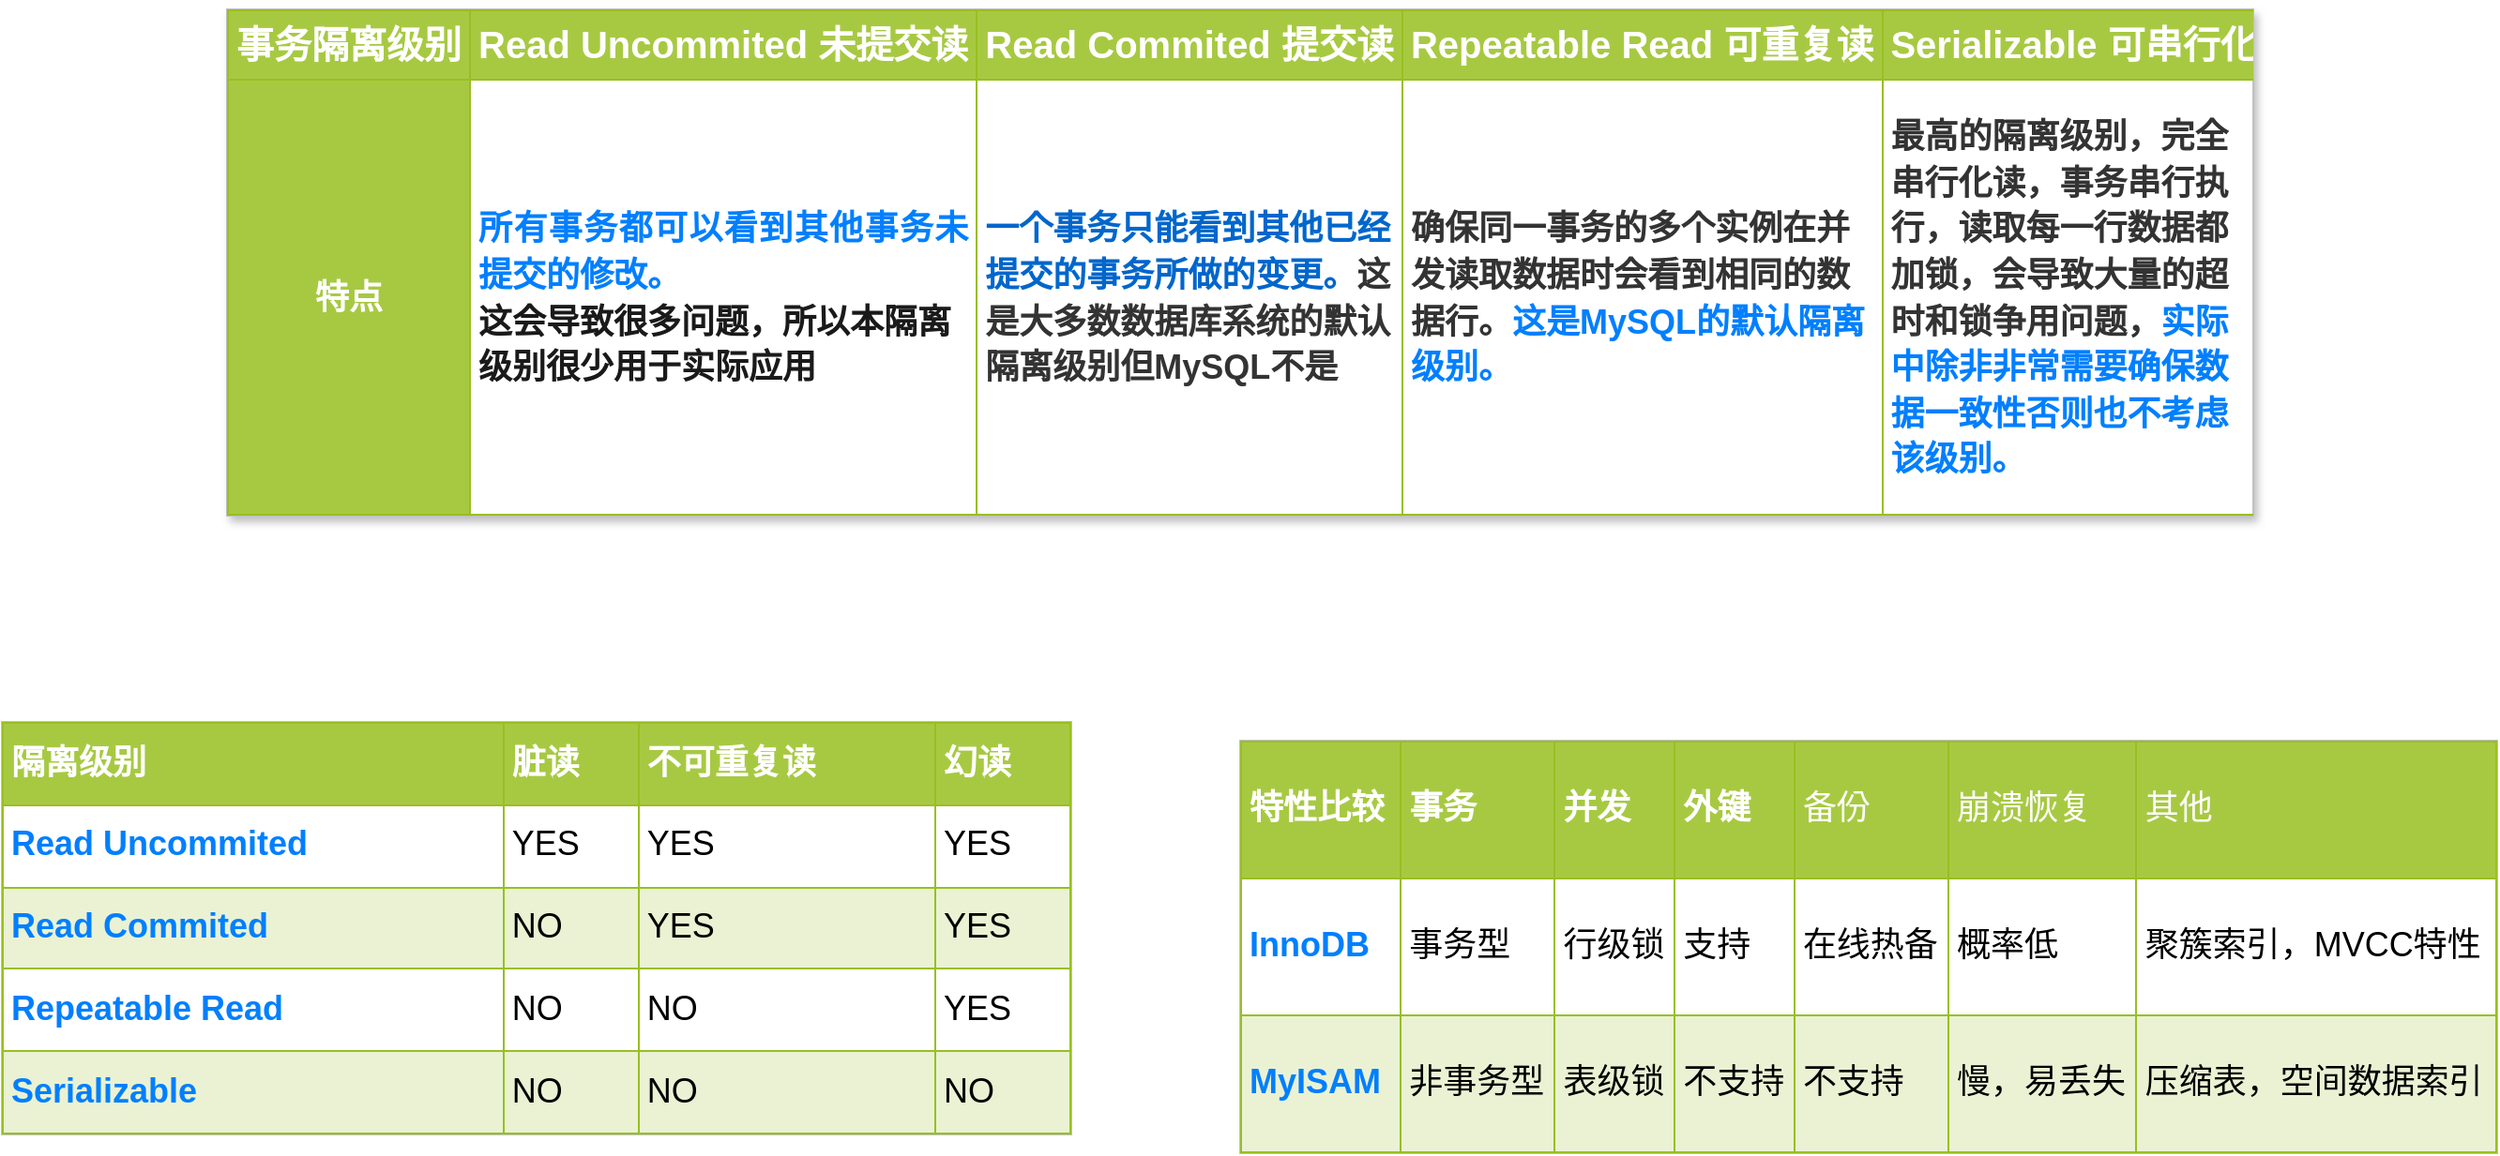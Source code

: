 <mxfile version="12.8.8" type="device" pages="3"><diagram name="Page-1" id="bd83a815-5ea8-2e97-e5ec-87c9f400f2fa"><mxGraphModel dx="1483" dy="713" grid="1" gridSize="10" guides="1" tooltips="1" connect="1" arrows="1" fold="1" page="1" pageScale="1.5" pageWidth="1169" pageHeight="826" background="#ffffff" math="0" shadow="0"><root><mxCell id="0" style=";html=1;"/><mxCell id="1" style=";html=1;" parent="0"/><mxCell id="1516e18e63f93b96-1" value="&lt;table border=&quot;1&quot; width=&quot;100%&quot; cellpadding=&quot;4&quot; style=&quot;width: 100% ; height: 100% ; border-collapse: collapse ; font-size: 18px&quot;&gt;&lt;tbody style=&quot;font-size: 20px&quot;&gt;&lt;tr style=&quot;background-color: #a7c942 ; color: #ffffff ; border: 1px solid #98bf21&quot;&gt;&lt;th&gt;&lt;font style=&quot;font-size: 20px&quot;&gt;事务隔离级别&lt;/font&gt;&lt;/th&gt;&lt;th style=&quot;text-align: center&quot;&gt;&lt;font style=&quot;font-size: 20px&quot;&gt;Read Uncommited 未提交读&lt;br&gt;&lt;/font&gt;&lt;/th&gt;&lt;th&gt;&lt;font style=&quot;font-size: 20px&quot;&gt;Read Commited 提交读&lt;/font&gt;&lt;/th&gt;&lt;th&gt;&lt;font style=&quot;font-size: 20px&quot;&gt;Repeatable Read 可重复读&lt;/font&gt;&lt;/th&gt;&lt;th&gt;&lt;font style=&quot;font-size: 20px&quot;&gt;Serializable 可串行化&lt;/font&gt;&lt;/th&gt;&lt;/tr&gt;&lt;tr style=&quot;border: 1px solid rgb(152 , 191 , 33)&quot;&gt;&lt;td style=&quot;text-align: center ; background-color: rgb(167 , 201 , 66) ; color: rgb(255 , 255 , 255) ; border: 1px solid rgb(152 , 191 , 33)&quot;&gt;&lt;b&gt;&lt;font style=&quot;font-size: 18px&quot;&gt;特点&lt;/font&gt;&lt;/b&gt;&lt;/td&gt;&lt;td&gt;&lt;div style=&quot;text-align: justify&quot;&gt;&lt;span style=&quot;background-color: rgb(255 , 255 , 255) ; white-space: normal&quot;&gt;&lt;font style=&quot;font-size: 18px&quot; color=&quot;#007fff&quot;&gt;&lt;b&gt;所有事务都可以看到其他事务未提交的修改。&lt;/b&gt;&lt;/font&gt;&lt;/span&gt;&lt;/div&gt;&lt;span style=&quot;background-color: rgb(255 , 255 , 255) ; color: rgb(26 , 26 , 26) ; white-space: normal&quot;&gt;&lt;div&gt;&lt;font style=&quot;font-size: 18px&quot;&gt;&lt;b&gt;这会导致很多问题，所以本隔离级别很少用于实际应用&lt;/b&gt;&lt;/font&gt;&lt;/div&gt;&lt;/span&gt;&lt;/td&gt;&lt;td&gt;&lt;font style=&quot;font-size: 18px&quot;&gt;&lt;b&gt;&lt;span style=&quot;white-space: normal ; background-color: rgb(255 , 255 , 255)&quot;&gt;&lt;font color=&quot;#0066cc&quot;&gt;一个事务只能看到其他已经提交的事务所做的变更。&lt;/font&gt;&lt;/span&gt;&lt;span style=&quot;color: rgb(51 , 51 , 51) ; white-space: normal ; background-color: rgb(255 , 255 , 255)&quot;&gt;这是大多数数据库系统的默认隔离级别但MySQL不是&lt;/span&gt;&lt;br&gt;&lt;/b&gt;&lt;/font&gt;&lt;/td&gt;&lt;td&gt;&lt;font style=&quot;font-size: 18px&quot;&gt;&lt;b&gt;&lt;span style=&quot;color: rgb(51 , 51 , 51) ; white-space: normal ; background-color: rgb(255 , 255 , 255)&quot;&gt;确保同一事务的多个实例在并发读取数据时会看到相同的数据行。&lt;/span&gt;&lt;span style=&quot;white-space: normal ; background-color: rgb(255 , 255 , 255)&quot;&gt;&lt;font color=&quot;#007fff&quot;&gt;这是MySQL的默认隔离级别。&lt;/font&gt;&lt;/span&gt;&lt;br&gt;&lt;/b&gt;&lt;/font&gt;&lt;/td&gt;&lt;td&gt;&lt;font style=&quot;font-size: 18px&quot;&gt;&lt;span style=&quot;white-space: normal ; background-color: rgb(255 , 255 , 255)&quot;&gt;&lt;b&gt;&lt;font color=&quot;#333333&quot;&gt;最高的隔离级别，完全串行化读，事务串行执行，读取每一行数据都加锁，会导致大量的超时和锁争用问题，&lt;/font&gt;&lt;font color=&quot;#007fff&quot;&gt;实际中除非非常需要确保数据一致性否则也不考虑该级别。&lt;/font&gt;&lt;/b&gt;&lt;/span&gt;&lt;br&gt;&lt;/font&gt;&lt;/td&gt;&lt;/tr&gt;&lt;/tbody&gt;&lt;/table&gt;" style="text;html=1;strokeColor=#c0c0c0;fillColor=#ffffff;overflow=fill;rounded=0;shadow=1;fontSize=14;fontColor=#000000;glass=0;comic=0;" parent="1" vertex="1"><mxGeometry x="130" y="90" width="1080" height="270" as="geometry"/></mxCell><mxCell id="iAHpF2gER5KW7T98aWL0-1" value="&lt;table border=&quot;1&quot; width=&quot;100%&quot; cellpadding=&quot;4&quot; style=&quot;width: 100% ; height: 100% ; border-collapse: collapse ; font-size: 18px&quot;&gt;&lt;tbody&gt;&lt;tr style=&quot;background-color: #a7c942 ; color: #ffffff ; border: 1px solid #98bf21&quot;&gt;&lt;th align=&quot;left&quot;&gt;&lt;font style=&quot;font-size: 18px&quot;&gt;隔离级别&lt;/font&gt;&lt;/th&gt;&lt;th align=&quot;left&quot;&gt;&lt;font style=&quot;font-size: 18px&quot;&gt;脏读&lt;/font&gt;&lt;/th&gt;&lt;th align=&quot;left&quot;&gt;&lt;font style=&quot;font-size: 18px&quot;&gt;不可重复读&lt;/font&gt;&lt;/th&gt;&lt;td&gt;&lt;font style=&quot;font-size: 18px&quot;&gt;&lt;b&gt;幻读&lt;/b&gt;&lt;/font&gt;&lt;/td&gt;&lt;/tr&gt;&lt;tr style=&quot;border: 1px solid #98bf21&quot;&gt;&lt;td&gt;&lt;font style=&quot;font-size: 18px&quot;&gt;&lt;span style=&quot;font-weight: 700 ; text-align: center&quot;&gt;&lt;font style=&quot;font-size: 18px&quot; color=&quot;#007fff&quot;&gt;Read Uncommited&lt;/font&gt;&lt;/span&gt;&lt;br&gt;&lt;/font&gt;&lt;/td&gt;&lt;td&gt;&lt;font style=&quot;font-size: 18px&quot;&gt;YES&lt;/font&gt;&lt;/td&gt;&lt;td&gt;&lt;font style=&quot;font-size: 18px&quot;&gt;YES&lt;/font&gt;&lt;/td&gt;&lt;td&gt;YES&lt;/td&gt;&lt;/tr&gt;&lt;tr style=&quot;background-color: #eaf2d3 ; border: 1px solid #98bf21&quot;&gt;&lt;td&gt;&lt;font style=&quot;font-size: 18px&quot;&gt;&lt;span style=&quot;font-weight: 700&quot;&gt;&lt;font color=&quot;#007fff&quot;&gt;Read Commited&amp;nbsp;&lt;/font&gt;&lt;/span&gt;&lt;br&gt;&lt;/font&gt;&lt;/td&gt;&lt;td&gt;&lt;font style=&quot;font-size: 18px&quot;&gt;NO&lt;/font&gt;&lt;/td&gt;&lt;td&gt;&lt;font style=&quot;font-size: 18px&quot;&gt;YES&lt;/font&gt;&lt;/td&gt;&lt;td&gt;&lt;font style=&quot;font-size: 18px&quot;&gt;YES&lt;/font&gt;&lt;/td&gt;&lt;/tr&gt;&lt;tr style=&quot;border: 1px solid #98bf21&quot;&gt;&lt;td&gt;&lt;font style=&quot;font-size: 18px&quot;&gt;&lt;span style=&quot;font-weight: 700&quot;&gt;&lt;font color=&quot;#007fff&quot;&gt;Repeatable Read&amp;nbsp;&lt;/font&gt;&lt;/span&gt;&lt;br&gt;&lt;/font&gt;&lt;/td&gt;&lt;td&gt;&lt;font style=&quot;font-size: 18px&quot;&gt;NO&lt;/font&gt;&lt;/td&gt;&lt;td&gt;&lt;font style=&quot;font-size: 18px&quot;&gt;NO&lt;/font&gt;&lt;/td&gt;&lt;td&gt;&lt;font style=&quot;font-size: 18px&quot;&gt;YES&lt;/font&gt;&lt;/td&gt;&lt;/tr&gt;&lt;tr style=&quot;background-color: #eaf2d3 ; border: 1px solid #98bf21&quot;&gt;&lt;td&gt;&lt;font style=&quot;font-size: 18px&quot;&gt;&lt;span style=&quot;font-weight: 700&quot;&gt;&lt;font color=&quot;#007fff&quot;&gt;Serializable&lt;/font&gt;&lt;/span&gt;&lt;br&gt;&lt;/font&gt;&lt;/td&gt;&lt;td&gt;&lt;font style=&quot;font-size: 18px&quot;&gt;NO&lt;/font&gt;&lt;/td&gt;&lt;td&gt;&lt;font style=&quot;font-size: 18px&quot;&gt;NO&lt;/font&gt;&lt;/td&gt;&lt;td&gt;&lt;font style=&quot;font-size: 18px&quot;&gt;NO&lt;/font&gt;&lt;/td&gt;&lt;/tr&gt;&lt;/tbody&gt;&lt;/table&gt;" style="text;html=1;strokeColor=#c0c0c0;fillColor=#ffffff;overflow=fill;rounded=0;shadow=0;glass=0;comic=0;fontSize=10;" vertex="1" parent="1"><mxGeometry x="10" y="470" width="570" height="220" as="geometry"/></mxCell><mxCell id="iAHpF2gER5KW7T98aWL0-2" value="&lt;table border=&quot;1&quot; width=&quot;100%&quot; cellpadding=&quot;4&quot; style=&quot;width: 100% ; height: 100% ; border-collapse: collapse ; font-size: 18px&quot;&gt;&lt;tbody&gt;&lt;tr style=&quot;background-color: #a7c942 ; color: #ffffff ; border: 1px solid #98bf21&quot;&gt;&lt;th align=&quot;left&quot;&gt;特性比较&lt;/th&gt;&lt;th align=&quot;left&quot;&gt;事务&lt;/th&gt;&lt;th align=&quot;left&quot;&gt;并发&lt;/th&gt;&lt;td&gt;&lt;b&gt;外键&lt;/b&gt;&lt;/td&gt;&lt;td&gt;备份&lt;/td&gt;&lt;td&gt;崩溃恢复&lt;/td&gt;&lt;td&gt;其他&lt;/td&gt;&lt;/tr&gt;&lt;tr style=&quot;border: 1px solid #98bf21&quot;&gt;&lt;td&gt;&lt;font style=&quot;font-size: 18px&quot;&gt;&lt;span style=&quot;font-weight: 700 ; text-align: center&quot;&gt;&lt;font style=&quot;font-size: 18px&quot; color=&quot;#007fff&quot;&gt;InnoDB&lt;/font&gt;&lt;/span&gt;&lt;br&gt;&lt;/font&gt;&lt;/td&gt;&lt;td&gt;事务型&lt;/td&gt;&lt;td&gt;行级锁&lt;/td&gt;&lt;td&gt;支持&lt;/td&gt;&lt;td&gt;在线热备&lt;/td&gt;&lt;td&gt;概率低&lt;/td&gt;&lt;td&gt;聚簇索引，MVCC特性&lt;/td&gt;&lt;/tr&gt;&lt;tr style=&quot;background-color: #eaf2d3 ; border: 1px solid #98bf21&quot;&gt;&lt;td&gt;&lt;font style=&quot;font-size: 18px&quot;&gt;&lt;span style=&quot;font-weight: 700&quot;&gt;&lt;font color=&quot;#007fff&quot;&gt;MyISAM&amp;nbsp;&lt;/font&gt;&lt;/span&gt;&lt;br&gt;&lt;/font&gt;&lt;/td&gt;&lt;td&gt;非事务型&lt;/td&gt;&lt;td&gt;表级锁&lt;/td&gt;&lt;td&gt;不支持&lt;/td&gt;&lt;td&gt;不支持&lt;/td&gt;&lt;td&gt;慢，易丢失&lt;/td&gt;&lt;td&gt;压缩表，空间数据索引&lt;/td&gt;&lt;/tr&gt;&lt;/tbody&gt;&lt;/table&gt;" style="text;html=1;strokeColor=#c0c0c0;fillColor=#ffffff;overflow=fill;rounded=0;shadow=0;glass=0;comic=0;fontSize=10;" vertex="1" parent="1"><mxGeometry x="670" y="480" width="670" height="220" as="geometry"/></mxCell></root></mxGraphModel></diagram><diagram id="1oQbtjirMd9uQFORfxVD" name="Page-2"><mxGraphModel dx="1038" dy="548" grid="1" gridSize="10" guides="1" tooltips="1" connect="1" arrows="1" fold="1" page="1" pageScale="1" pageWidth="827" pageHeight="1169" math="0" shadow="0"><root><mxCell id="1nSkQxk1VBqrEflCOm_W-0"/><mxCell id="1nSkQxk1VBqrEflCOm_W-1" parent="1nSkQxk1VBqrEflCOm_W-0"/><mxCell id="1nSkQxk1VBqrEflCOm_W-2" value="" style="shape=sumEllipse;perimeter=ellipsePerimeter;whiteSpace=wrap;html=1;backgroundOutline=1;rounded=0;glass=0;comic=0;fillColor=#fff2cc;strokeColor=#d6b656;gradientColor=#ffd966;" vertex="1" parent="1nSkQxk1VBqrEflCOm_W-1"><mxGeometry x="230" y="310" width="310" height="310" as="geometry"/></mxCell><mxCell id="1nSkQxk1VBqrEflCOm_W-3" value="&lt;span style=&quot;white-space: normal&quot;&gt;&lt;font size=&quot;1&quot;&gt;&lt;b style=&quot;font-size: 18px&quot;&gt;&lt;font color=&quot;#ff0080&quot;&gt;A&lt;/font&gt;&lt;font color=&quot;#0066cc&quot;&gt;tomicity 原子性&lt;/font&gt;&lt;/b&gt;&lt;/font&gt;&lt;/span&gt;" style="text;html=1;resizable=0;autosize=1;align=center;verticalAlign=middle;points=[];fillColor=none;strokeColor=none;rounded=0;shadow=0;glass=0;comic=0;fontSize=10;" vertex="1" parent="1nSkQxk1VBqrEflCOm_W-1"><mxGeometry x="305" y="375" width="160" height="20" as="geometry"/></mxCell><mxCell id="1nSkQxk1VBqrEflCOm_W-4" value="&lt;span style=&quot;text-align: left ; white-space: normal&quot;&gt;&lt;font size=&quot;1&quot;&gt;&lt;b style=&quot;font-size: 18px&quot;&gt;&lt;font color=&quot;#ff0080&quot;&gt;C&lt;/font&gt;&lt;font color=&quot;#0066cc&quot;&gt;onsistency一致性&lt;/font&gt;&lt;/b&gt;&lt;/font&gt;&lt;/span&gt;" style="text;html=1;resizable=0;autosize=1;align=center;verticalAlign=middle;points=[];fillColor=none;strokeColor=none;rounded=0;shadow=0;glass=0;comic=0;fontSize=10;" vertex="1" parent="1nSkQxk1VBqrEflCOm_W-1"><mxGeometry x="210" y="455" width="180" height="20" as="geometry"/></mxCell><mxCell id="1nSkQxk1VBqrEflCOm_W-5" value="&lt;span style=&quot;text-align: left ; white-space: normal&quot;&gt;&lt;font size=&quot;1&quot;&gt;&lt;b style=&quot;font-size: 18px&quot;&gt;&lt;font color=&quot;#ff0080&quot;&gt;I&lt;/font&gt;&lt;font color=&quot;#0066cc&quot;&gt;solation隔离性&lt;/font&gt;&lt;/b&gt;&lt;/font&gt;&lt;/span&gt;" style="text;html=1;resizable=0;autosize=1;align=center;verticalAlign=middle;points=[];fillColor=none;strokeColor=none;rounded=0;shadow=0;glass=0;comic=0;fontSize=10;" vertex="1" parent="1nSkQxk1VBqrEflCOm_W-1"><mxGeometry x="315" y="545" width="140" height="20" as="geometry"/></mxCell><mxCell id="1nSkQxk1VBqrEflCOm_W-6" value="&lt;font style=&quot;font-size: 18px&quot;&gt;&lt;b&gt;&lt;span style=&quot;text-align: left ; white-space: normal&quot;&gt;&lt;font color=&quot;#ff0080&quot;&gt;D&lt;/font&gt;&lt;font color=&quot;#0066cc&quot;&gt;urability&lt;/font&gt;&lt;/span&gt;&lt;span style=&quot;color: rgb(0 , 102 , 204) ; text-align: left ; white-space: normal&quot;&gt;持久性&lt;/span&gt;&lt;/b&gt;&lt;/font&gt;" style="text;html=1;resizable=0;autosize=1;align=center;verticalAlign=middle;points=[];fillColor=none;strokeColor=none;rounded=0;shadow=0;glass=0;comic=0;fontSize=10;" vertex="1" parent="1nSkQxk1VBqrEflCOm_W-1"><mxGeometry x="400" y="455" width="150" height="20" as="geometry"/></mxCell></root></mxGraphModel></diagram><diagram id="FKL57Ju9AmjcmI2kNFEK" name="Page-3"><mxGraphModel dx="1730" dy="832" grid="1" gridSize="10" guides="1" tooltips="1" connect="1" arrows="1" fold="1" page="1" pageScale="1" pageWidth="827" pageHeight="1169" math="0" shadow="0"><root><mxCell id="zVTfPD62F1VNEGZivVEC-0"/><mxCell id="zVTfPD62F1VNEGZivVEC-1" parent="zVTfPD62F1VNEGZivVEC-0"/><mxCell id="kuYOfCwZfzmig8RG2OyA-0" value="&lt;table border=&quot;1&quot; width=&quot;100%&quot; cellpadding=&quot;4&quot; style=&quot;width: 100% ; height: 100% ; border-collapse: collapse ; font-size: 18px&quot;&gt;&lt;tbody&gt;&lt;tr style=&quot;background-color: #a7c942 ; color: #ffffff ; border: 1px solid #98bf21&quot;&gt;&lt;th style=&quot;text-align: center&quot;&gt;时间&amp;nbsp; &amp;nbsp; &amp;nbsp; &amp;nbsp; &amp;nbsp;&lt;/th&gt;&lt;th style=&quot;text-align: center&quot;&gt;事务A&lt;/th&gt;&lt;th style=&quot;text-align: center&quot;&gt;事务B&lt;/th&gt;&lt;/tr&gt;&lt;tr style=&quot;border: 1px solid #98bf21&quot;&gt;&lt;td&gt;T1&lt;/td&gt;&lt;td&gt;START TRANSACTION&lt;br&gt;&lt;/td&gt;&lt;td&gt;START TRANSACTION&lt;br&gt;&lt;/td&gt;&lt;/tr&gt;&lt;tr style=&quot;background-color: #eaf2d3 ; border: 1px solid #98bf21&quot;&gt;&lt;td&gt;T2&lt;/td&gt;&lt;td&gt;查询CMBC账户余额100万&lt;/td&gt;&lt;td&gt;&lt;br&gt;&lt;/td&gt;&lt;/tr&gt;&lt;tr style=&quot;border: 1px solid #98bf21&quot;&gt;&lt;td&gt;T3&lt;/td&gt;&lt;td&gt;工资入账100万，CMBC账户余额200万&lt;/td&gt;&lt;td&gt;&lt;br&gt;&lt;/td&gt;&lt;/tr&gt;&lt;tr style=&quot;background-color: #eaf2d3 ; border: 1px solid #98bf21&quot;&gt;&lt;td&gt;T4&lt;/td&gt;&lt;td&gt;&lt;br&gt;&lt;/td&gt;&lt;td&gt;查询到CMBC账户余额200万&lt;b&gt;&lt;font color=&quot;#ff0080&quot;&gt;（脏读）&lt;/font&gt;&lt;/b&gt;&lt;/td&gt;&lt;/tr&gt;&lt;tr&gt;&lt;td&gt;&lt;font style=&quot;font-size: 18px&quot;&gt;T5&lt;/font&gt;&lt;/td&gt;&lt;td&gt;工资发错，撤回100万，账户余额100万&lt;/td&gt;&lt;td&gt;&lt;font style=&quot;font-size: 18px&quot;&gt;&lt;br&gt;&lt;/font&gt;&lt;/td&gt;&lt;/tr&gt;&lt;tr&gt;&lt;td&gt;&lt;font style=&quot;font-size: 18px&quot;&gt;T6&lt;/font&gt;&lt;/td&gt;&lt;td&gt;&lt;font style=&quot;font-size: 18px&quot;&gt;&lt;br&gt;&lt;/font&gt;&lt;/td&gt;&lt;td&gt;存入50万理财金，账户余额修改为250万&lt;/td&gt;&lt;/tr&gt;&lt;tr&gt;&lt;td&gt;&lt;font style=&quot;font-size: 18px&quot;&gt;T7&lt;/font&gt;&lt;/td&gt;&lt;td&gt;&lt;font style=&quot;font-size: 18px&quot;&gt;&lt;br&gt;&lt;/font&gt;&lt;/td&gt;&lt;td&gt;&lt;font&gt;COMMIT&lt;br&gt;&lt;/font&gt;&lt;/td&gt;&lt;/tr&gt;&lt;tr&gt;&lt;td&gt;&lt;font style=&quot;font-size: 18px&quot;&gt;T8&lt;/font&gt;&lt;/td&gt;&lt;td&gt;&lt;font&gt;COMMIT&lt;br&gt;&lt;/font&gt;&lt;/td&gt;&lt;td&gt;&lt;font style=&quot;font-size: 18px&quot;&gt;&lt;br&gt;&lt;/font&gt;&lt;/td&gt;&lt;/tr&gt;&lt;/tbody&gt;&lt;/table&gt;" style="text;html=1;strokeColor=#82b366;fillColor=#d5e8d4;overflow=fill;rounded=0;shadow=0;glass=0;comic=0;fontSize=10;gradientColor=#97d077;" vertex="1" parent="zVTfPD62F1VNEGZivVEC-1"><mxGeometry x="50" y="10" width="755" height="600" as="geometry"/></mxCell><mxCell id="kuYOfCwZfzmig8RG2OyA-1" value="" style="aspect=fixed;perimeter=ellipsePerimeter;html=1;align=center;shadow=0;dashed=0;spacingTop=3;image;image=img/lib/active_directory/databases.svg;rounded=0;glass=0;comic=0;fontSize=10;" vertex="1" parent="zVTfPD62F1VNEGZivVEC-1"><mxGeometry x="340" y="20" width="50" height="49" as="geometry"/></mxCell><mxCell id="kuYOfCwZfzmig8RG2OyA-2" value="" style="aspect=fixed;perimeter=ellipsePerimeter;html=1;align=center;shadow=0;dashed=0;spacingTop=3;image;image=img/lib/active_directory/databases.svg;rounded=0;glass=0;comic=0;fontSize=10;" vertex="1" parent="zVTfPD62F1VNEGZivVEC-1"><mxGeometry x="670" y="20" width="50" height="49" as="geometry"/></mxCell><mxCell id="kuYOfCwZfzmig8RG2OyA-4" value="&lt;table border=&quot;1&quot; width=&quot;100%&quot; cellpadding=&quot;4&quot; style=&quot;width: 100% ; height: 100% ; border-collapse: collapse ; font-size: 18px&quot;&gt;&lt;tbody&gt;&lt;tr style=&quot;background-color: #a7c942 ; color: #ffffff ; border: 1px solid #98bf21&quot;&gt;&lt;th style=&quot;text-align: center&quot;&gt;时间&amp;nbsp; &amp;nbsp; &amp;nbsp; &amp;nbsp; &amp;nbsp; &amp;nbsp;&lt;/th&gt;&lt;th style=&quot;text-align: center&quot;&gt;事务A&lt;/th&gt;&lt;th style=&quot;text-align: center&quot;&gt;事务B&lt;/th&gt;&lt;/tr&gt;&lt;tr style=&quot;border: 1px solid #98bf21&quot;&gt;&lt;td&gt;T1&lt;/td&gt;&lt;td&gt;START TRANSACTION&lt;br&gt;&lt;/td&gt;&lt;td&gt;START TRANSACTION&lt;br&gt;&lt;/td&gt;&lt;/tr&gt;&lt;tr style=&quot;background-color: #eaf2d3 ; border: 1px solid #98bf21&quot;&gt;&lt;td&gt;T2&lt;/td&gt;&lt;td&gt;查询CMBC账户余额100万&lt;/td&gt;&lt;td&gt;&lt;br&gt;&lt;/td&gt;&lt;/tr&gt;&lt;tr style=&quot;border: 1px solid #98bf21&quot;&gt;&lt;td&gt;T3&lt;/td&gt;&lt;td&gt;&lt;br&gt;&lt;/td&gt;&lt;td&gt;查询到CMBC账户余额100万&lt;br&gt;&lt;/td&gt;&lt;/tr&gt;&lt;tr style=&quot;background-color: #eaf2d3 ; border: 1px solid #98bf21&quot;&gt;&lt;td&gt;T4&lt;/td&gt;&lt;td&gt;&lt;br&gt;&lt;/td&gt;&lt;td&gt;存入50万理财金，账户余额修改为150万&lt;br&gt;&lt;/td&gt;&lt;/tr&gt;&lt;tr&gt;&lt;td&gt;&lt;font style=&quot;font-size: 18px&quot;&gt;T5&lt;/font&gt;&lt;/td&gt;&lt;td&gt;&lt;br&gt;&lt;/td&gt;&lt;td&gt;&lt;font style=&quot;font-size: 18px&quot;&gt;COMMIT 提交事务&lt;br&gt;&lt;/font&gt;&lt;/td&gt;&lt;/tr&gt;&lt;tr&gt;&lt;td&gt;&lt;font style=&quot;font-size: 18px&quot;&gt;T6&lt;/font&gt;&lt;/td&gt;&lt;td&gt;查询CMBC账户余额150万&lt;font color=&quot;#ff0080&quot;&gt;&lt;b&gt;（不可重复读）&lt;/b&gt;&lt;/font&gt;&lt;br&gt;&lt;/td&gt;&lt;td&gt;&lt;/td&gt;&lt;/tr&gt;&lt;tr&gt;&lt;td&gt;&lt;font style=&quot;font-size: 18px&quot;&gt;T7&lt;/font&gt;&lt;/td&gt;&lt;td&gt;&lt;/td&gt;&lt;td&gt;&lt;font&gt;&lt;br&gt;&lt;/font&gt;&lt;/td&gt;&lt;/tr&gt;&lt;tr&gt;&lt;td&gt;&lt;font style=&quot;font-size: 18px&quot;&gt;T8&lt;/font&gt;&lt;/td&gt;&lt;td&gt;&lt;font&gt;COMMIT&lt;br&gt;&lt;/font&gt;&lt;/td&gt;&lt;td&gt;&lt;font style=&quot;font-size: 18px&quot;&gt;&lt;br&gt;&lt;/font&gt;&lt;/td&gt;&lt;/tr&gt;&lt;/tbody&gt;&lt;/table&gt;" style="text;html=1;strokeColor=#82b366;fillColor=#d5e8d4;overflow=fill;rounded=0;shadow=0;glass=0;comic=0;fontSize=10;gradientColor=#97d077;" vertex="1" parent="zVTfPD62F1VNEGZivVEC-1"><mxGeometry x="890" width="790" height="600" as="geometry"/></mxCell><mxCell id="kuYOfCwZfzmig8RG2OyA-5" value="" style="aspect=fixed;perimeter=ellipsePerimeter;html=1;align=center;shadow=0;dashed=0;spacingTop=3;image;image=img/lib/active_directory/databases.svg;rounded=0;glass=0;comic=0;fontSize=10;" vertex="1" parent="zVTfPD62F1VNEGZivVEC-1"><mxGeometry x="1200" y="10" width="50" height="49" as="geometry"/></mxCell><mxCell id="kuYOfCwZfzmig8RG2OyA-6" value="" style="aspect=fixed;perimeter=ellipsePerimeter;html=1;align=center;shadow=0;dashed=0;spacingTop=3;image;image=img/lib/active_directory/databases.svg;rounded=0;glass=0;comic=0;fontSize=10;" vertex="1" parent="zVTfPD62F1VNEGZivVEC-1"><mxGeometry x="1550" y="10" width="50" height="49" as="geometry"/></mxCell><mxCell id="kuYOfCwZfzmig8RG2OyA-7" value="&lt;table border=&quot;1&quot; width=&quot;100%&quot; cellpadding=&quot;4&quot; style=&quot;width: 100% ; height: 100% ; border-collapse: collapse ; font-size: 18px&quot;&gt;&lt;tbody&gt;&lt;tr style=&quot;background-color: #a7c942 ; color: #ffffff ; border: 1px solid #98bf21&quot;&gt;&lt;th style=&quot;text-align: center&quot;&gt;时间&amp;nbsp; &amp;nbsp; &amp;nbsp; &amp;nbsp; &amp;nbsp; &amp;nbsp;&amp;nbsp;&lt;/th&gt;&lt;th style=&quot;text-align: center&quot;&gt;事务A&lt;/th&gt;&lt;th style=&quot;text-align: center&quot;&gt;事务B&amp;nbsp; &amp;nbsp;&amp;nbsp;&lt;/th&gt;&lt;/tr&gt;&lt;tr style=&quot;border: 1px solid #98bf21&quot;&gt;&lt;td&gt;T1&lt;/td&gt;&lt;td&gt;START TRANSACTION&lt;br&gt;&lt;/td&gt;&lt;td&gt;START TRANSACTION&lt;br&gt;&lt;/td&gt;&lt;/tr&gt;&lt;tr style=&quot;background-color: #eaf2d3 ; border: 1px solid #98bf21&quot;&gt;&lt;td&gt;T2&lt;/td&gt;&lt;td&gt;查询CMBC账户今天交易详情，返回2条交易记录&lt;/td&gt;&lt;td&gt;&lt;br&gt;&lt;/td&gt;&lt;/tr&gt;&lt;tr style=&quot;border: 1px solid #98bf21&quot;&gt;&lt;td&gt;T3&lt;/td&gt;&lt;td&gt;&lt;br&gt;&lt;/td&gt;&lt;td&gt;存入50万理财金，交易记录加1&lt;br&gt;&lt;/td&gt;&lt;/tr&gt;&lt;tr style=&quot;background-color: #eaf2d3 ; border: 1px solid #98bf21&quot;&gt;&lt;td&gt;T4&lt;/td&gt;&lt;td&gt;&lt;br&gt;&lt;/td&gt;&lt;td&gt;&lt;br&gt;&lt;/td&gt;&lt;/tr&gt;&lt;tr&gt;&lt;td&gt;&lt;font style=&quot;font-size: 18px&quot;&gt;T5&lt;/font&gt;&lt;/td&gt;&lt;td&gt;&lt;br&gt;&lt;/td&gt;&lt;td&gt;&lt;font style=&quot;font-size: 18px&quot;&gt;COMMIT 提交事务&lt;br&gt;&lt;/font&gt;&lt;/td&gt;&lt;/tr&gt;&lt;tr&gt;&lt;td&gt;&lt;font style=&quot;font-size: 18px&quot;&gt;T6&lt;/font&gt;&lt;/td&gt;&lt;td&gt;查询CMBC账户今天交易详情，返回3条记录&lt;font color=&quot;#ff0080&quot;&gt;&lt;b&gt;（幻读）&lt;/b&gt;&lt;/font&gt;&lt;br&gt;&lt;/td&gt;&lt;td&gt;&lt;/td&gt;&lt;/tr&gt;&lt;tr&gt;&lt;td&gt;&lt;font style=&quot;font-size: 18px&quot;&gt;T7&lt;/font&gt;&lt;/td&gt;&lt;td&gt;&lt;/td&gt;&lt;td&gt;&lt;font&gt;&lt;br&gt;&lt;/font&gt;&lt;/td&gt;&lt;/tr&gt;&lt;tr&gt;&lt;td&gt;&lt;font style=&quot;font-size: 18px&quot;&gt;T8&lt;/font&gt;&lt;/td&gt;&lt;td&gt;&lt;font&gt;COMMIT&lt;br&gt;&lt;/font&gt;&lt;/td&gt;&lt;td&gt;&lt;font style=&quot;font-size: 18px&quot;&gt;&lt;br&gt;&lt;/font&gt;&lt;/td&gt;&lt;/tr&gt;&lt;/tbody&gt;&lt;/table&gt;" style="text;html=1;strokeColor=#82b366;fillColor=#d5e8d4;overflow=fill;rounded=0;shadow=0;glass=0;comic=0;fontSize=10;gradientColor=#97d077;" vertex="1" parent="zVTfPD62F1VNEGZivVEC-1"><mxGeometry x="50" y="650" width="820" height="550" as="geometry"/></mxCell><mxCell id="kuYOfCwZfzmig8RG2OyA-8" value="" style="aspect=fixed;perimeter=ellipsePerimeter;html=1;align=center;shadow=0;dashed=0;spacingTop=3;image;image=img/lib/active_directory/databases.svg;rounded=0;glass=0;comic=0;fontSize=10;" vertex="1" parent="zVTfPD62F1VNEGZivVEC-1"><mxGeometry x="430" y="660" width="50" height="49" as="geometry"/></mxCell><mxCell id="kuYOfCwZfzmig8RG2OyA-9" value="" style="aspect=fixed;perimeter=ellipsePerimeter;html=1;align=center;shadow=0;dashed=0;spacingTop=3;image;image=img/lib/active_directory/databases.svg;rounded=0;glass=0;comic=0;fontSize=10;" vertex="1" parent="zVTfPD62F1VNEGZivVEC-1"><mxGeometry x="770" y="660" width="50" height="49" as="geometry"/></mxCell><mxCell id="kuYOfCwZfzmig8RG2OyA-11" value="" style="html=1;verticalLabelPosition=bottom;align=center;labelBackgroundColor=#ffffff;verticalAlign=top;strokeWidth=2;strokeColor=#0080F0;shadow=0;dashed=0;shape=mxgraph.ios7.icons.alarm_clock;rounded=0;glass=0;comic=0;fontSize=10;" vertex="1" parent="zVTfPD62F1VNEGZivVEC-1"><mxGeometry x="110" y="660" width="40" height="40.5" as="geometry"/></mxCell><mxCell id="kuYOfCwZfzmig8RG2OyA-14" value="" style="html=1;verticalLabelPosition=bottom;align=center;labelBackgroundColor=#ffffff;verticalAlign=top;strokeWidth=2;strokeColor=#0080F0;shadow=0;dashed=0;shape=mxgraph.ios7.icons.alarm_clock;rounded=0;glass=0;comic=0;fontSize=10;" vertex="1" parent="zVTfPD62F1VNEGZivVEC-1"><mxGeometry x="100" y="20" width="40" height="40.5" as="geometry"/></mxCell><mxCell id="kuYOfCwZfzmig8RG2OyA-15" value="" style="html=1;verticalLabelPosition=bottom;align=center;labelBackgroundColor=#ffffff;verticalAlign=top;strokeWidth=2;strokeColor=#0080F0;shadow=0;dashed=0;shape=mxgraph.ios7.icons.alarm_clock;rounded=0;glass=0;comic=0;fontSize=10;" vertex="1" parent="zVTfPD62F1VNEGZivVEC-1"><mxGeometry x="940" y="10" width="40" height="40.5" as="geometry"/></mxCell></root></mxGraphModel></diagram></mxfile>